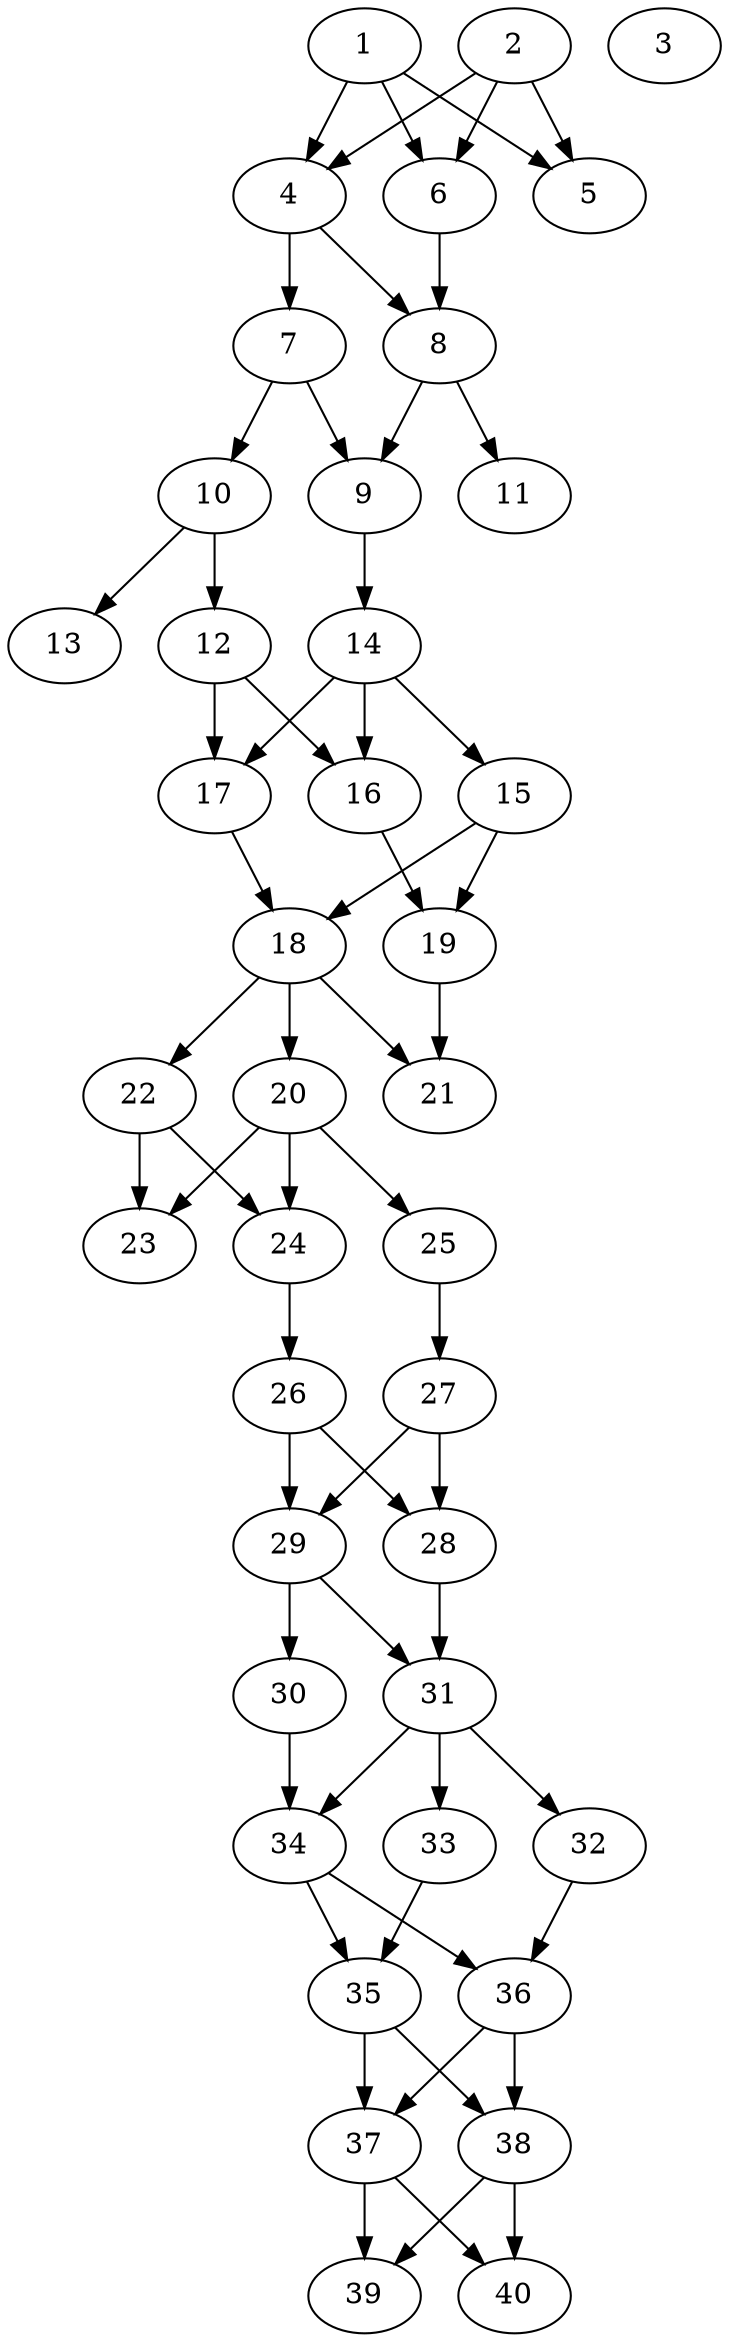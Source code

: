 // DAG automatically generated by daggen at Thu Oct  3 14:06:48 2019
// ./daggen --dot -n 40 --ccr 0.4 --fat 0.3 --regular 0.9 --density 0.7 --mindata 5242880 --maxdata 52428800 
digraph G {
  1 [size="88240640", alpha="0.08", expect_size="35296256"] 
  1 -> 4 [size ="35296256"]
  1 -> 5 [size ="35296256"]
  1 -> 6 [size ="35296256"]
  2 [size="106183680", alpha="0.08", expect_size="42473472"] 
  2 -> 4 [size ="42473472"]
  2 -> 5 [size ="42473472"]
  2 -> 6 [size ="42473472"]
  3 [size="13166080", alpha="0.14", expect_size="5266432"] 
  4 [size="93191680", alpha="0.07", expect_size="37276672"] 
  4 -> 7 [size ="37276672"]
  4 -> 8 [size ="37276672"]
  5 [size="39984640", alpha="0.09", expect_size="15993856"] 
  6 [size="38935040", alpha="0.10", expect_size="15574016"] 
  6 -> 8 [size ="15574016"]
  7 [size="28080640", alpha="0.20", expect_size="11232256"] 
  7 -> 9 [size ="11232256"]
  7 -> 10 [size ="11232256"]
  8 [size="49781760", alpha="0.19", expect_size="19912704"] 
  8 -> 9 [size ="19912704"]
  8 -> 11 [size ="19912704"]
  9 [size="106045440", alpha="0.04", expect_size="42418176"] 
  9 -> 14 [size ="42418176"]
  10 [size="83921920", alpha="0.07", expect_size="33568768"] 
  10 -> 12 [size ="33568768"]
  10 -> 13 [size ="33568768"]
  11 [size="49676800", alpha="0.12", expect_size="19870720"] 
  12 [size="97625600", alpha="0.18", expect_size="39050240"] 
  12 -> 16 [size ="39050240"]
  12 -> 17 [size ="39050240"]
  13 [size="25262080", alpha="0.19", expect_size="10104832"] 
  14 [size="105216000", alpha="0.07", expect_size="42086400"] 
  14 -> 15 [size ="42086400"]
  14 -> 16 [size ="42086400"]
  14 -> 17 [size ="42086400"]
  15 [size="29160960", alpha="0.13", expect_size="11664384"] 
  15 -> 18 [size ="11664384"]
  15 -> 19 [size ="11664384"]
  16 [size="83965440", alpha="0.13", expect_size="33586176"] 
  16 -> 19 [size ="33586176"]
  17 [size="22343680", alpha="0.04", expect_size="8937472"] 
  17 -> 18 [size ="8937472"]
  18 [size="21414400", alpha="0.12", expect_size="8565760"] 
  18 -> 20 [size ="8565760"]
  18 -> 21 [size ="8565760"]
  18 -> 22 [size ="8565760"]
  19 [size="14154240", alpha="0.09", expect_size="5661696"] 
  19 -> 21 [size ="5661696"]
  20 [size="37480960", alpha="0.16", expect_size="14992384"] 
  20 -> 23 [size ="14992384"]
  20 -> 24 [size ="14992384"]
  20 -> 25 [size ="14992384"]
  21 [size="78348800", alpha="0.16", expect_size="31339520"] 
  22 [size="33541120", alpha="0.12", expect_size="13416448"] 
  22 -> 23 [size ="13416448"]
  22 -> 24 [size ="13416448"]
  23 [size="22039040", alpha="0.08", expect_size="8815616"] 
  24 [size="18288640", alpha="0.17", expect_size="7315456"] 
  24 -> 26 [size ="7315456"]
  25 [size="57620480", alpha="0.11", expect_size="23048192"] 
  25 -> 27 [size ="23048192"]
  26 [size="19174400", alpha="0.09", expect_size="7669760"] 
  26 -> 28 [size ="7669760"]
  26 -> 29 [size ="7669760"]
  27 [size="93696000", alpha="0.10", expect_size="37478400"] 
  27 -> 28 [size ="37478400"]
  27 -> 29 [size ="37478400"]
  28 [size="118568960", alpha="0.17", expect_size="47427584"] 
  28 -> 31 [size ="47427584"]
  29 [size="70320640", alpha="0.20", expect_size="28128256"] 
  29 -> 30 [size ="28128256"]
  29 -> 31 [size ="28128256"]
  30 [size="124835840", alpha="0.15", expect_size="49934336"] 
  30 -> 34 [size ="49934336"]
  31 [size="103882240", alpha="0.16", expect_size="41552896"] 
  31 -> 32 [size ="41552896"]
  31 -> 33 [size ="41552896"]
  31 -> 34 [size ="41552896"]
  32 [size="82598400", alpha="0.11", expect_size="33039360"] 
  32 -> 36 [size ="33039360"]
  33 [size="36098560", alpha="0.08", expect_size="14439424"] 
  33 -> 35 [size ="14439424"]
  34 [size="82406400", alpha="0.01", expect_size="32962560"] 
  34 -> 35 [size ="32962560"]
  34 -> 36 [size ="32962560"]
  35 [size="65676800", alpha="0.17", expect_size="26270720"] 
  35 -> 37 [size ="26270720"]
  35 -> 38 [size ="26270720"]
  36 [size="130757120", alpha="0.05", expect_size="52302848"] 
  36 -> 37 [size ="52302848"]
  36 -> 38 [size ="52302848"]
  37 [size="67540480", alpha="0.14", expect_size="27016192"] 
  37 -> 39 [size ="27016192"]
  37 -> 40 [size ="27016192"]
  38 [size="126935040", alpha="0.05", expect_size="50774016"] 
  38 -> 39 [size ="50774016"]
  38 -> 40 [size ="50774016"]
  39 [size="109685760", alpha="0.15", expect_size="43874304"] 
  40 [size="108730880", alpha="0.10", expect_size="43492352"] 
}
